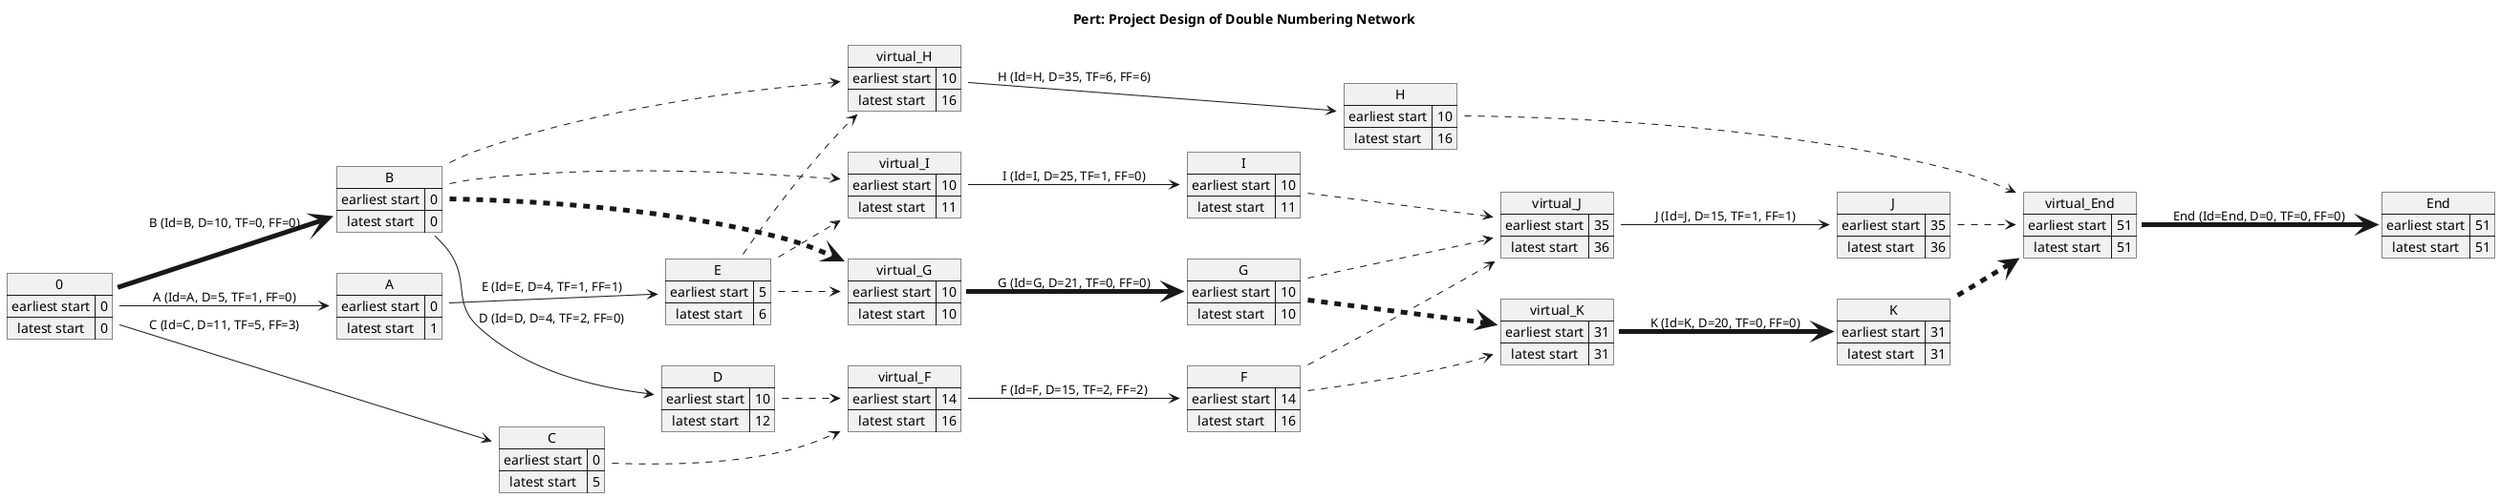 
@startuml PERT
left to right direction
' Horizontal lines: -->, <--, <-->
' Vertical lines: ->, <-, <->
title Pert: Project Design of Double Numbering Network
map 0 {
    earliest start => 0
    latest start => 0
}
map End {
    earliest start => 51
    latest start => 51
}
map A {
    earliest start => 0
    latest start => 1
}
map B {
    earliest start => 0
    latest start => 0
}
map C {
    earliest start => 0
    latest start => 5
}
map D {
    earliest start => 10
    latest start => 12
}
map E {
    earliest start => 5
    latest start => 6
}
map virtual_F {
    earliest start => 14
    latest start => 16
}
map F {
    earliest start => 14
    latest start => 16
}
map virtual_G {
    earliest start => 10
    latest start => 10
}
map G {
    earliest start => 10
    latest start => 10
}
map virtual_H {
    earliest start => 10
    latest start => 16
}
map H {
    earliest start => 10
    latest start => 16
}
map virtual_I {
    earliest start => 10
    latest start => 11
}
map I {
    earliest start => 10
    latest start => 11
}
map virtual_J {
    earliest start => 35
    latest start => 36
}
map J {
    earliest start => 35
    latest start => 36
}
map virtual_K {
    earliest start => 31
    latest start => 31
}
map K {
    earliest start => 31
    latest start => 31
}
map virtual_End {
    earliest start => 51
    latest start => 51
}
0 --> A : A (Id=A, D=5, TF=1, FF=0)
0 -[thickness=5]-> B : B (Id=B, D=10, TF=0, FF=0)
0 --> C : C (Id=C, D=11, TF=5, FF=3)
B --> D : D (Id=D, D=4, TF=2, FF=0)
A --> E : E (Id=E, D=4, TF=1, FF=1)
C -[dashed]-> virtual_F
D -[dashed]-> virtual_F
virtual_F --> F : F (Id=F, D=15, TF=2, FF=2)
B -[dashed,thickness=5]-> virtual_G
E -[dashed]-> virtual_G
virtual_G -[thickness=5]-> G : G (Id=G, D=21, TF=0, FF=0)
B -[dashed]-> virtual_H
E -[dashed]-> virtual_H
virtual_H --> H : H (Id=H, D=35, TF=6, FF=6)
B -[dashed]-> virtual_I
E -[dashed]-> virtual_I
virtual_I --> I : I (Id=I, D=25, TF=1, FF=0)
F -[dashed]-> virtual_J
G -[dashed]-> virtual_J
I -[dashed]-> virtual_J
virtual_J --> J : J (Id=J, D=15, TF=1, FF=1)
F -[dashed]-> virtual_K
G -[dashed,thickness=5]-> virtual_K
virtual_K -[thickness=5]-> K : K (Id=K, D=20, TF=0, FF=0)
H -[dashed]-> virtual_End
J -[dashed]-> virtual_End
K -[dashed,thickness=5]-> virtual_End
virtual_End -[thickness=5]-> End : End (Id=End, D=0, TF=0, FF=0)
@enduml